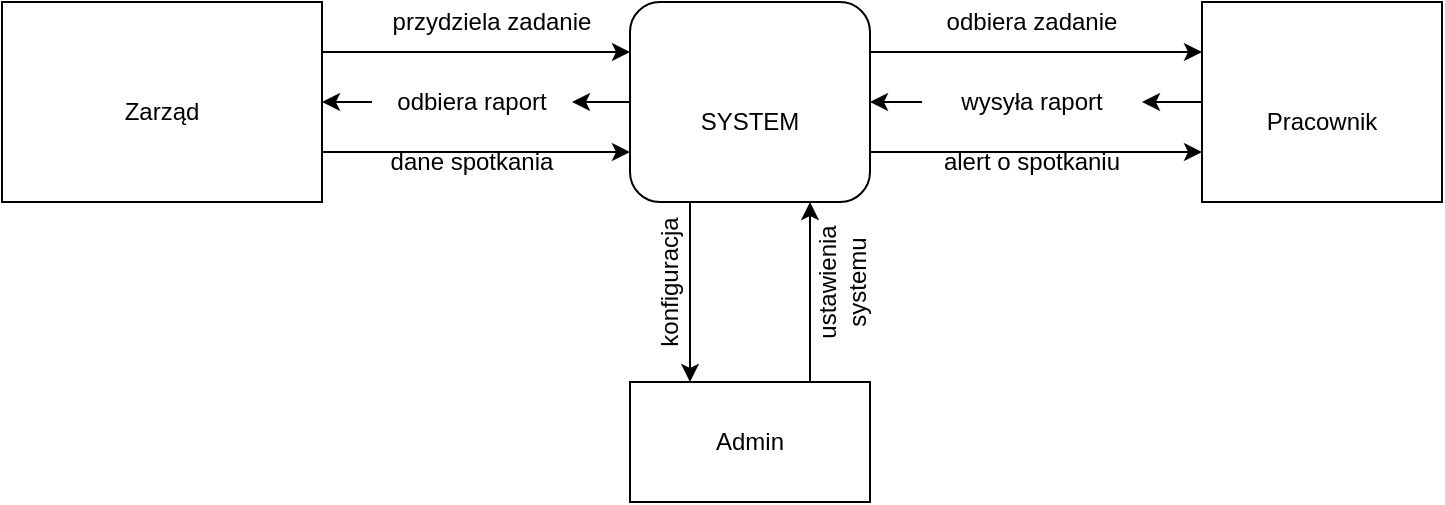 <mxfile version="13.10.0" type="github">
  <diagram id="jYDdqFXaDa2pkgbmwGGC" name="Page-1">
    <mxGraphModel dx="1038" dy="577" grid="1" gridSize="10" guides="1" tooltips="1" connect="1" arrows="1" fold="1" page="1" pageScale="1" pageWidth="827" pageHeight="1169" math="0" shadow="0">
      <root>
        <mxCell id="0" />
        <mxCell id="1" parent="0" />
        <mxCell id="vGkKIb1Py9J2XmLNlMeF-21" style="edgeStyle=orthogonalEdgeStyle;rounded=0;orthogonalLoop=1;jettySize=auto;html=1;exitX=1;exitY=0.25;exitDx=0;exitDy=0;entryX=0;entryY=0.25;entryDx=0;entryDy=0;" edge="1" parent="1" source="vGkKIb1Py9J2XmLNlMeF-1" target="vGkKIb1Py9J2XmLNlMeF-9">
          <mxGeometry relative="1" as="geometry" />
        </mxCell>
        <mxCell id="vGkKIb1Py9J2XmLNlMeF-29" style="edgeStyle=orthogonalEdgeStyle;rounded=0;orthogonalLoop=1;jettySize=auto;html=1;exitX=0;exitY=0.5;exitDx=0;exitDy=0;entryX=1;entryY=0.5;entryDx=0;entryDy=0;" edge="1" parent="1" source="vGkKIb1Py9J2XmLNlMeF-30" target="vGkKIb1Py9J2XmLNlMeF-7">
          <mxGeometry relative="1" as="geometry" />
        </mxCell>
        <mxCell id="vGkKIb1Py9J2XmLNlMeF-33" style="edgeStyle=orthogonalEdgeStyle;rounded=0;orthogonalLoop=1;jettySize=auto;html=1;exitX=1;exitY=0.75;exitDx=0;exitDy=0;entryX=0;entryY=0.75;entryDx=0;entryDy=0;" edge="1" parent="1" source="vGkKIb1Py9J2XmLNlMeF-1" target="vGkKIb1Py9J2XmLNlMeF-9">
          <mxGeometry relative="1" as="geometry" />
        </mxCell>
        <mxCell id="vGkKIb1Py9J2XmLNlMeF-1" value="" style="rounded=1;whiteSpace=wrap;html=1;" vertex="1" parent="1">
          <mxGeometry x="354" y="180" width="120" height="100" as="geometry" />
        </mxCell>
        <mxCell id="vGkKIb1Py9J2XmLNlMeF-2" value="SYSTEM" style="text;html=1;strokeColor=none;fillColor=none;align=center;verticalAlign=middle;whiteSpace=wrap;rounded=0;" vertex="1" parent="1">
          <mxGeometry x="394" y="230" width="40" height="20" as="geometry" />
        </mxCell>
        <mxCell id="vGkKIb1Py9J2XmLNlMeF-4" value="Zarząd" style="text;html=1;strokeColor=none;fillColor=none;align=center;verticalAlign=middle;whiteSpace=wrap;rounded=0;" vertex="1" parent="1">
          <mxGeometry x="110" y="230" width="40" height="20" as="geometry" />
        </mxCell>
        <mxCell id="vGkKIb1Py9J2XmLNlMeF-17" style="edgeStyle=orthogonalEdgeStyle;rounded=0;orthogonalLoop=1;jettySize=auto;html=1;exitX=1;exitY=0.25;exitDx=0;exitDy=0;entryX=0;entryY=0.25;entryDx=0;entryDy=0;" edge="1" parent="1" source="vGkKIb1Py9J2XmLNlMeF-7" target="vGkKIb1Py9J2XmLNlMeF-1">
          <mxGeometry relative="1" as="geometry" />
        </mxCell>
        <mxCell id="vGkKIb1Py9J2XmLNlMeF-37" style="edgeStyle=orthogonalEdgeStyle;rounded=0;orthogonalLoop=1;jettySize=auto;html=1;exitX=1;exitY=0.75;exitDx=0;exitDy=0;entryX=0;entryY=0.75;entryDx=0;entryDy=0;" edge="1" parent="1" source="vGkKIb1Py9J2XmLNlMeF-7" target="vGkKIb1Py9J2XmLNlMeF-1">
          <mxGeometry relative="1" as="geometry" />
        </mxCell>
        <mxCell id="vGkKIb1Py9J2XmLNlMeF-7" value="" style="rounded=0;whiteSpace=wrap;html=1;" vertex="1" parent="1">
          <mxGeometry x="40" y="180" width="160" height="100" as="geometry" />
        </mxCell>
        <mxCell id="vGkKIb1Py9J2XmLNlMeF-8" value="Zarząd" style="text;html=1;strokeColor=none;fillColor=none;align=center;verticalAlign=middle;whiteSpace=wrap;rounded=0;" vertex="1" parent="1">
          <mxGeometry x="100" y="225" width="40" height="20" as="geometry" />
        </mxCell>
        <mxCell id="vGkKIb1Py9J2XmLNlMeF-25" style="edgeStyle=orthogonalEdgeStyle;rounded=0;orthogonalLoop=1;jettySize=auto;html=1;exitX=0;exitY=0.5;exitDx=0;exitDy=0;entryX=1;entryY=0.5;entryDx=0;entryDy=0;" edge="1" parent="1" source="vGkKIb1Py9J2XmLNlMeF-22" target="vGkKIb1Py9J2XmLNlMeF-1">
          <mxGeometry relative="1" as="geometry" />
        </mxCell>
        <mxCell id="vGkKIb1Py9J2XmLNlMeF-9" value="" style="rounded=0;whiteSpace=wrap;html=1;" vertex="1" parent="1">
          <mxGeometry x="640" y="180" width="120" height="100" as="geometry" />
        </mxCell>
        <mxCell id="vGkKIb1Py9J2XmLNlMeF-10" value="Pracownik" style="text;html=1;strokeColor=none;fillColor=none;align=center;verticalAlign=middle;whiteSpace=wrap;rounded=0;" vertex="1" parent="1">
          <mxGeometry x="680" y="230" width="40" height="20" as="geometry" />
        </mxCell>
        <mxCell id="vGkKIb1Py9J2XmLNlMeF-11" value="Admin" style="rounded=0;whiteSpace=wrap;html=1;" vertex="1" parent="1">
          <mxGeometry x="354" y="370" width="120" height="60" as="geometry" />
        </mxCell>
        <mxCell id="vGkKIb1Py9J2XmLNlMeF-12" value="" style="endArrow=classic;html=1;exitX=0.75;exitY=0;exitDx=0;exitDy=0;entryX=0.75;entryY=1;entryDx=0;entryDy=0;" edge="1" parent="1" source="vGkKIb1Py9J2XmLNlMeF-11" target="vGkKIb1Py9J2XmLNlMeF-1">
          <mxGeometry width="50" height="50" relative="1" as="geometry">
            <mxPoint x="390" y="320" as="sourcePoint" />
            <mxPoint x="440" y="270" as="targetPoint" />
          </mxGeometry>
        </mxCell>
        <mxCell id="vGkKIb1Py9J2XmLNlMeF-13" value="" style="endArrow=classic;html=1;entryX=0.25;entryY=0;entryDx=0;entryDy=0;exitX=0.25;exitY=1;exitDx=0;exitDy=0;" edge="1" parent="1" source="vGkKIb1Py9J2XmLNlMeF-1" target="vGkKIb1Py9J2XmLNlMeF-11">
          <mxGeometry width="50" height="50" relative="1" as="geometry">
            <mxPoint x="390" y="320" as="sourcePoint" />
            <mxPoint x="440" y="270" as="targetPoint" />
          </mxGeometry>
        </mxCell>
        <mxCell id="vGkKIb1Py9J2XmLNlMeF-14" value="konfiguracja" style="text;html=1;strokeColor=none;fillColor=none;align=center;verticalAlign=middle;whiteSpace=wrap;rounded=0;rotation=-90;" vertex="1" parent="1">
          <mxGeometry x="354" y="310" width="40" height="20" as="geometry" />
        </mxCell>
        <mxCell id="vGkKIb1Py9J2XmLNlMeF-15" value="ustawienia systemu" style="text;html=1;strokeColor=none;fillColor=none;align=center;verticalAlign=middle;whiteSpace=wrap;rounded=0;rotation=-90;" vertex="1" parent="1">
          <mxGeometry x="440" y="310" width="40" height="20" as="geometry" />
        </mxCell>
        <mxCell id="vGkKIb1Py9J2XmLNlMeF-18" value="przydziela zadanie" style="text;html=1;strokeColor=none;fillColor=none;align=center;verticalAlign=middle;whiteSpace=wrap;rounded=0;" vertex="1" parent="1">
          <mxGeometry x="230" y="180" width="110" height="20" as="geometry" />
        </mxCell>
        <mxCell id="vGkKIb1Py9J2XmLNlMeF-23" value="odbiera zadanie" style="text;html=1;strokeColor=none;fillColor=none;align=center;verticalAlign=middle;whiteSpace=wrap;rounded=0;" vertex="1" parent="1">
          <mxGeometry x="490" y="180" width="130" height="20" as="geometry" />
        </mxCell>
        <mxCell id="vGkKIb1Py9J2XmLNlMeF-22" value="wysyła raport" style="text;html=1;strokeColor=none;fillColor=none;align=center;verticalAlign=middle;whiteSpace=wrap;rounded=0;" vertex="1" parent="1">
          <mxGeometry x="500" y="220" width="110" height="20" as="geometry" />
        </mxCell>
        <mxCell id="vGkKIb1Py9J2XmLNlMeF-27" style="edgeStyle=orthogonalEdgeStyle;rounded=0;orthogonalLoop=1;jettySize=auto;html=1;exitX=0;exitY=0.5;exitDx=0;exitDy=0;entryX=1;entryY=0.5;entryDx=0;entryDy=0;" edge="1" parent="1" source="vGkKIb1Py9J2XmLNlMeF-9" target="vGkKIb1Py9J2XmLNlMeF-22">
          <mxGeometry relative="1" as="geometry">
            <mxPoint x="640" y="240" as="sourcePoint" />
            <mxPoint x="474" y="240" as="targetPoint" />
          </mxGeometry>
        </mxCell>
        <mxCell id="vGkKIb1Py9J2XmLNlMeF-30" value="odbiera raport" style="text;html=1;strokeColor=none;fillColor=none;align=center;verticalAlign=middle;whiteSpace=wrap;rounded=0;" vertex="1" parent="1">
          <mxGeometry x="225" y="220" width="100" height="20" as="geometry" />
        </mxCell>
        <mxCell id="vGkKIb1Py9J2XmLNlMeF-31" style="edgeStyle=orthogonalEdgeStyle;rounded=0;orthogonalLoop=1;jettySize=auto;html=1;exitX=0;exitY=0.5;exitDx=0;exitDy=0;entryX=1;entryY=0.5;entryDx=0;entryDy=0;" edge="1" parent="1" source="vGkKIb1Py9J2XmLNlMeF-1" target="vGkKIb1Py9J2XmLNlMeF-30">
          <mxGeometry relative="1" as="geometry">
            <mxPoint x="354" y="240" as="sourcePoint" />
            <mxPoint x="200" y="240" as="targetPoint" />
          </mxGeometry>
        </mxCell>
        <mxCell id="vGkKIb1Py9J2XmLNlMeF-35" value="dane spotkania" style="text;html=1;strokeColor=none;fillColor=none;align=center;verticalAlign=middle;whiteSpace=wrap;rounded=0;" vertex="1" parent="1">
          <mxGeometry x="220" y="250" width="110" height="20" as="geometry" />
        </mxCell>
        <mxCell id="vGkKIb1Py9J2XmLNlMeF-40" value="alert o spotkaniu" style="text;html=1;strokeColor=none;fillColor=none;align=center;verticalAlign=middle;whiteSpace=wrap;rounded=0;" vertex="1" parent="1">
          <mxGeometry x="505" y="250" width="100" height="20" as="geometry" />
        </mxCell>
      </root>
    </mxGraphModel>
  </diagram>
</mxfile>
